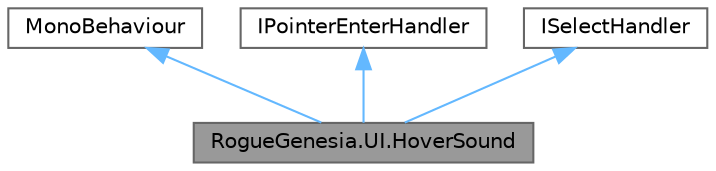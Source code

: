 digraph "RogueGenesia.UI.HoverSound"
{
 // LATEX_PDF_SIZE
  bgcolor="transparent";
  edge [fontname=Helvetica,fontsize=10,labelfontname=Helvetica,labelfontsize=10];
  node [fontname=Helvetica,fontsize=10,shape=box,height=0.2,width=0.4];
  Node1 [label="RogueGenesia.UI.HoverSound",height=0.2,width=0.4,color="gray40", fillcolor="grey60", style="filled", fontcolor="black",tooltip=" "];
  Node2 -> Node1 [dir="back",color="steelblue1",style="solid"];
  Node2 [label="MonoBehaviour",height=0.2,width=0.4,color="gray40", fillcolor="white", style="filled",tooltip=" "];
  Node3 -> Node1 [dir="back",color="steelblue1",style="solid"];
  Node3 [label="IPointerEnterHandler",height=0.2,width=0.4,color="gray40", fillcolor="white", style="filled",tooltip=" "];
  Node4 -> Node1 [dir="back",color="steelblue1",style="solid"];
  Node4 [label="ISelectHandler",height=0.2,width=0.4,color="gray40", fillcolor="white", style="filled",tooltip=" "];
}
